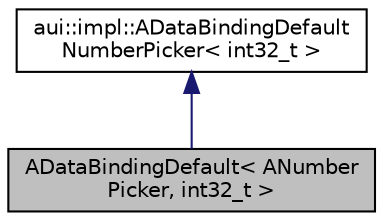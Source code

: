 digraph "ADataBindingDefault&lt; ANumberPicker, int32_t &gt;"
{
 // LATEX_PDF_SIZE
  edge [fontname="Helvetica",fontsize="10",labelfontname="Helvetica",labelfontsize="10"];
  node [fontname="Helvetica",fontsize="10",shape=record];
  Node1 [label="ADataBindingDefault\< ANumber\lPicker, int32_t \>",height=0.2,width=0.4,color="black", fillcolor="grey75", style="filled", fontcolor="black",tooltip=" "];
  Node2 -> Node1 [dir="back",color="midnightblue",fontsize="10",style="solid",fontname="Helvetica"];
  Node2 [label="aui::impl::ADataBindingDefault\lNumberPicker\< int32_t \>",height=0.2,width=0.4,color="black", fillcolor="white", style="filled",URL="$structaui_1_1impl_1_1ADataBindingDefaultNumberPicker.html",tooltip=" "];
}
